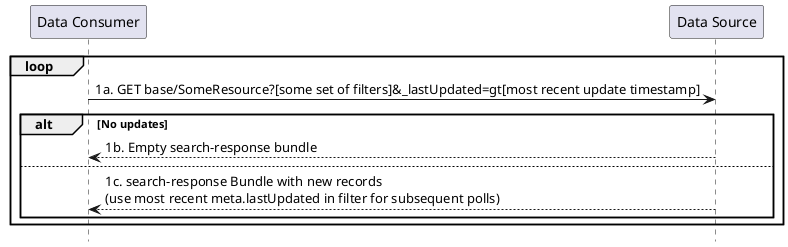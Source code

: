@startuml
hide footbox
participant "Data Consumer" as Consumer
participant "Data Source" as Source
loop
  Consumer -> Source: 1a. GET base/SomeResource?[some set of filters]&_lastUpdated=gt[most recent update timestamp]
  alt No updates
    Consumer <-- Source: 1b. Empty search-response bundle
  else 
    Consumer <-- Source: 1c. search-response Bundle with new records\n(use most recent meta.lastUpdated in filter for subsequent polls)
  end
end
@enduml
